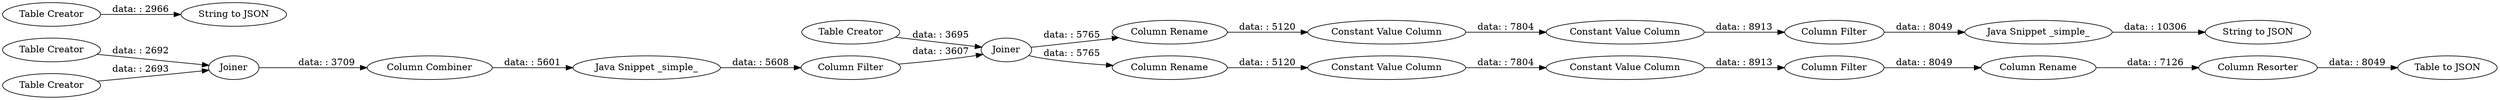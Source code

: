 digraph {
	"1990590286805212340_1424" [label="Java Snippet _simple_"]
	"-591722604263798006_1399" [label="Column Rename"]
	"4384871915128040653_1386" [label="Constant Value Column"]
	"4384871915128040653_1402" [label="Column Resorter"]
	"707303757947421920_1444" [label="Table Creator"]
	"-591722604263798006_1400" [label="Column Filter"]
	"4384871915128040653_1399" [label="Column Rename"]
	"4384871915128040653_1400" [label="Column Filter"]
	"1990590286805212340_1422" [label="Table Creator"]
	"-591722604263798006_1387" [label="Constant Value Column"]
	"707303757947421920_1445" [label="String to JSON"]
	"4384871915128040653_1387" [label="Constant Value Column"]
	"-591722604263798006_1401" [label="Java Snippet _simple_"]
	"1990590286805212340_1425" [label="Column Filter"]
	"-591722604263798006_1386" [label="Constant Value Column"]
	"707303757947421920_1464" [label=Joiner]
	"1990590286805212340_1423" [label="Column Combiner"]
	"707303757947421920_1461" [label="Table Creator"]
	"4384871915128040653_1401" [label="Column Rename"]
	"4384871915128040653_1388" [label="Table to JSON"]
	"-591722604263798006_1402" [label="String to JSON"]
	"707303757947421920_1463" [label="Table Creator"]
	"1990590286805212340_1420" [label=Joiner]
	"4384871915128040653_1387" -> "4384871915128040653_1400" [label="data: : 8913"]
	"707303757947421920_1461" -> "1990590286805212340_1420" [label="data: : 2693"]
	"-591722604263798006_1400" -> "-591722604263798006_1401" [label="data: : 8049"]
	"4384871915128040653_1400" -> "4384871915128040653_1401" [label="data: : 8049"]
	"1990590286805212340_1424" -> "1990590286805212340_1425" [label="data: : 5608"]
	"4384871915128040653_1386" -> "4384871915128040653_1387" [label="data: : 7804"]
	"1990590286805212340_1420" -> "1990590286805212340_1423" [label="data: : 3709"]
	"-591722604263798006_1386" -> "-591722604263798006_1387" [label="data: : 7804"]
	"-591722604263798006_1387" -> "-591722604263798006_1400" [label="data: : 8913"]
	"707303757947421920_1464" -> "-591722604263798006_1399" [label="data: : 5765"]
	"4384871915128040653_1399" -> "4384871915128040653_1386" [label="data: : 5120"]
	"1990590286805212340_1422" -> "1990590286805212340_1420" [label="data: : 2692"]
	"-591722604263798006_1399" -> "-591722604263798006_1386" [label="data: : 5120"]
	"1990590286805212340_1425" -> "707303757947421920_1464" [label="data: : 3607"]
	"707303757947421920_1464" -> "4384871915128040653_1399" [label="data: : 5765"]
	"-591722604263798006_1401" -> "-591722604263798006_1402" [label="data: : 10306"]
	"707303757947421920_1463" -> "707303757947421920_1464" [label="data: : 3695"]
	"707303757947421920_1444" -> "707303757947421920_1445" [label="data: : 2966"]
	"4384871915128040653_1401" -> "4384871915128040653_1402" [label="data: : 7126"]
	"4384871915128040653_1402" -> "4384871915128040653_1388" [label="data: : 8049"]
	"1990590286805212340_1423" -> "1990590286805212340_1424" [label="data: : 5601"]
	rankdir=LR
}

